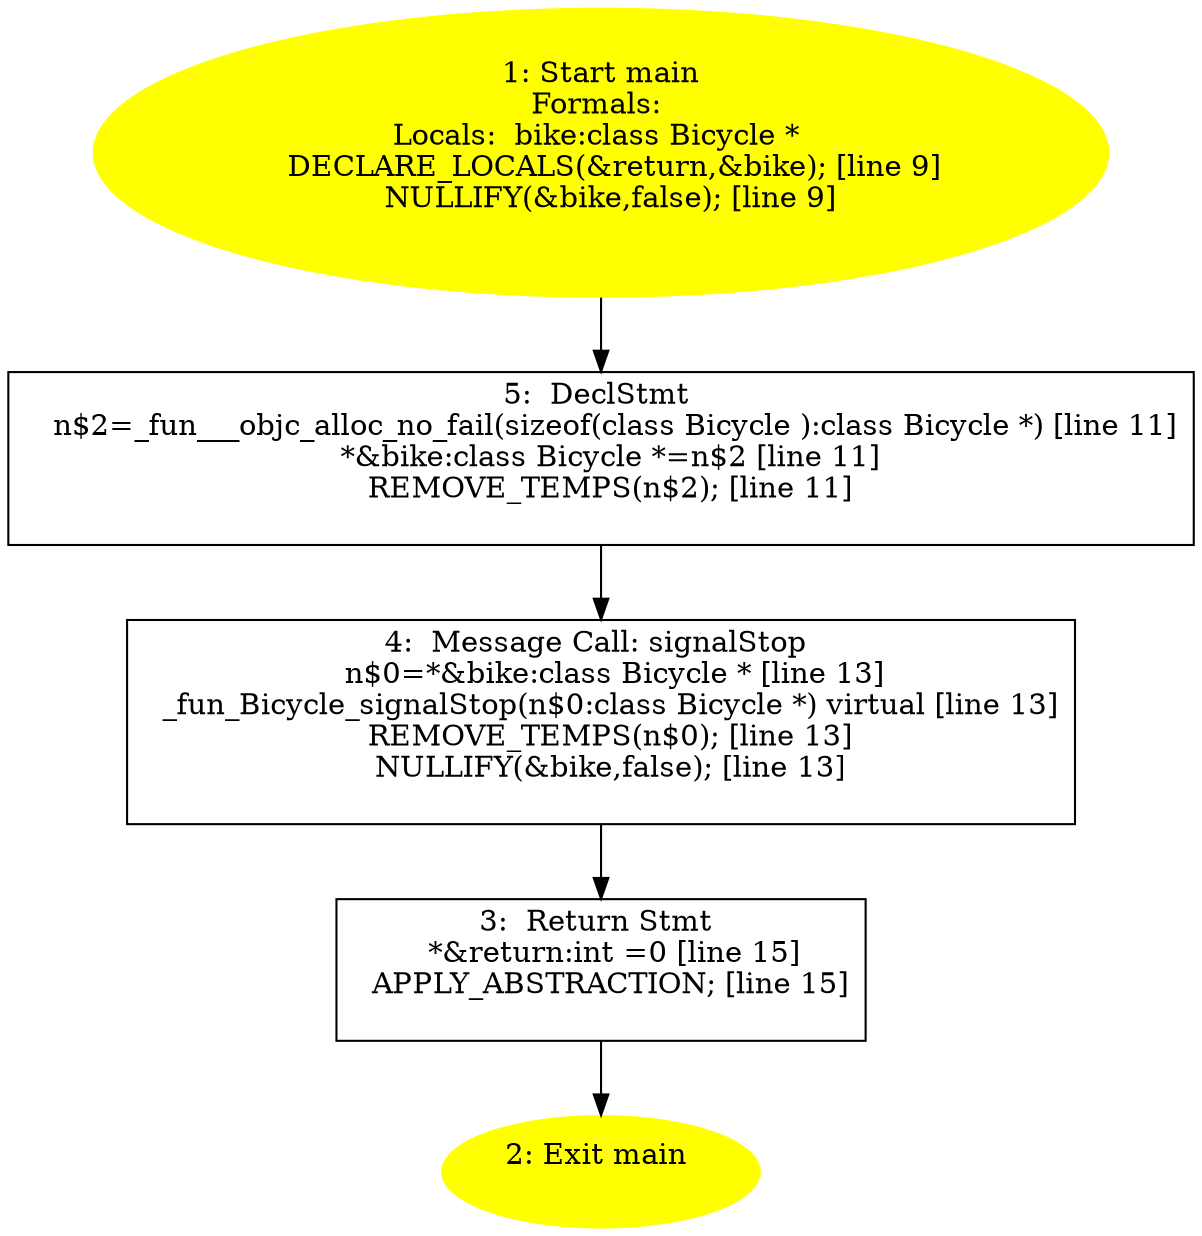digraph iCFG {
5 [label="5:  DeclStmt \n   n$2=_fun___objc_alloc_no_fail(sizeof(class Bicycle ):class Bicycle *) [line 11]\n  *&bike:class Bicycle *=n$2 [line 11]\n  REMOVE_TEMPS(n$2); [line 11]\n " shape="box"]
	

	 5 -> 4 ;
4 [label="4:  Message Call: signalStop \n   n$0=*&bike:class Bicycle * [line 13]\n  _fun_Bicycle_signalStop(n$0:class Bicycle *) virtual [line 13]\n  REMOVE_TEMPS(n$0); [line 13]\n  NULLIFY(&bike,false); [line 13]\n " shape="box"]
	

	 4 -> 3 ;
3 [label="3:  Return Stmt \n   *&return:int =0 [line 15]\n  APPLY_ABSTRACTION; [line 15]\n " shape="box"]
	

	 3 -> 2 ;
2 [label="2: Exit main \n  " color=yellow style=filled]
	

1 [label="1: Start main\nFormals: \nLocals:  bike:class Bicycle * \n   DECLARE_LOCALS(&return,&bike); [line 9]\n  NULLIFY(&bike,false); [line 9]\n " color=yellow style=filled]
	

	 1 -> 5 ;
}

